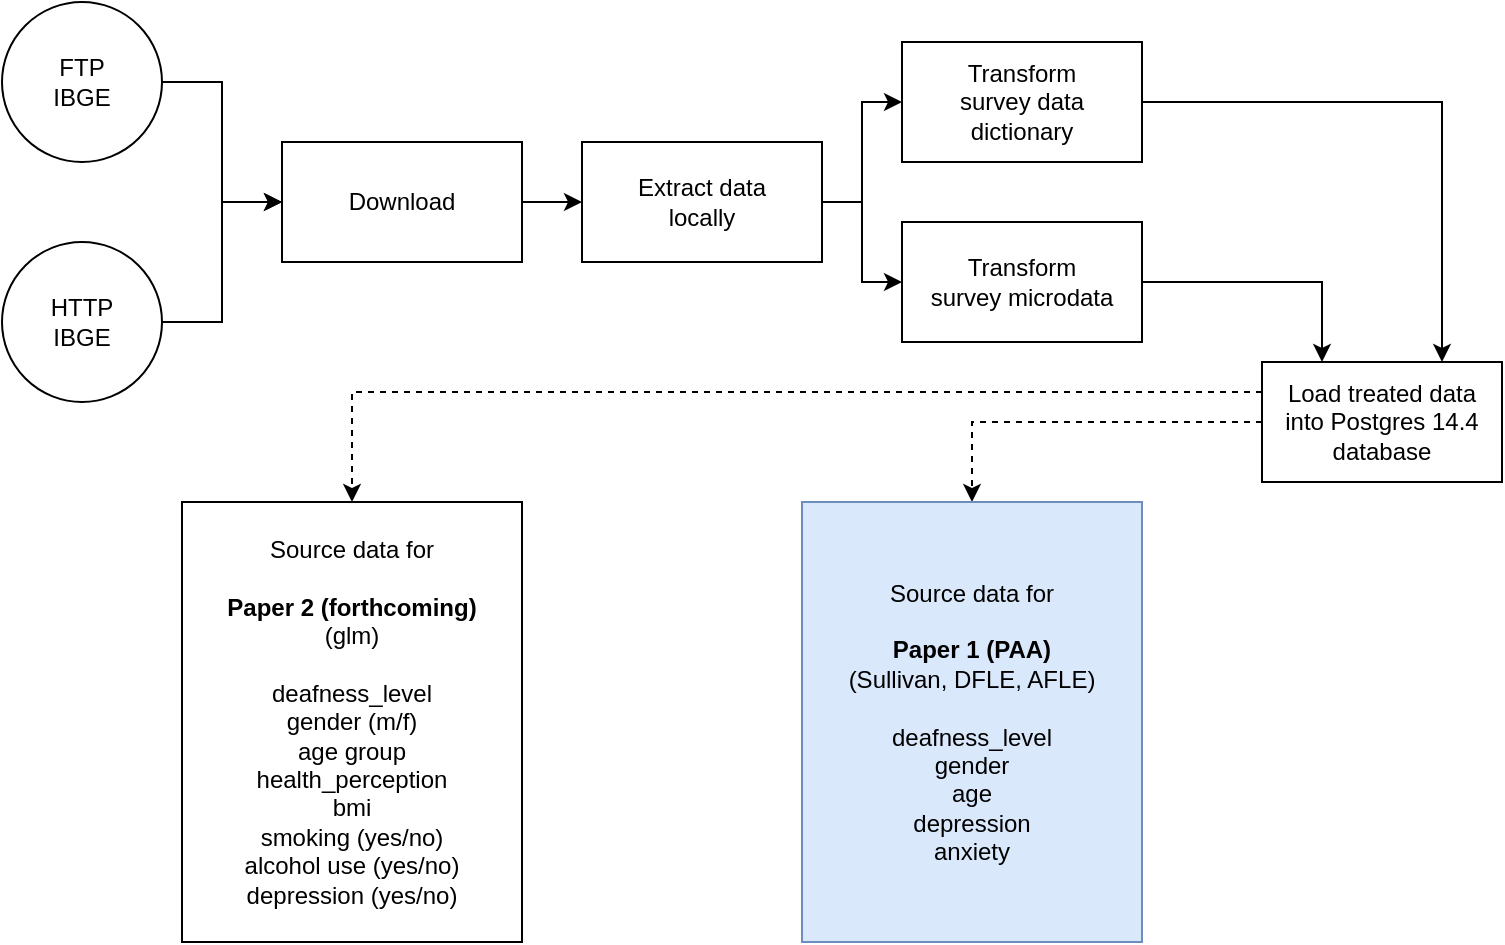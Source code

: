 <mxfile version="20.2.7" type="device"><diagram id="WTyrsw3XqqWzjkoi7Vx5" name="Page-1"><mxGraphModel dx="1086" dy="479" grid="1" gridSize="10" guides="1" tooltips="1" connect="1" arrows="1" fold="1" page="1" pageScale="1" pageWidth="827" pageHeight="500" math="0" shadow="0"><root><mxCell id="0"/><mxCell id="1" parent="0"/><mxCell id="jarqPy1ageXB0LbuINJh-5" style="edgeStyle=orthogonalEdgeStyle;rounded=0;orthogonalLoop=1;jettySize=auto;html=1;exitX=1;exitY=0.5;exitDx=0;exitDy=0;entryX=0;entryY=0.5;entryDx=0;entryDy=0;" parent="1" source="jarqPy1ageXB0LbuINJh-1" target="jarqPy1ageXB0LbuINJh-3" edge="1"><mxGeometry relative="1" as="geometry"/></mxCell><mxCell id="jarqPy1ageXB0LbuINJh-1" value="FTP&lt;br&gt;IBGE" style="ellipse;whiteSpace=wrap;html=1;aspect=fixed;" parent="1" vertex="1"><mxGeometry x="60" y="10" width="80" height="80" as="geometry"/></mxCell><mxCell id="jarqPy1ageXB0LbuINJh-7" style="edgeStyle=orthogonalEdgeStyle;rounded=0;orthogonalLoop=1;jettySize=auto;html=1;exitX=1;exitY=0.5;exitDx=0;exitDy=0;entryX=0;entryY=0.5;entryDx=0;entryDy=0;" parent="1" source="jarqPy1ageXB0LbuINJh-2" target="jarqPy1ageXB0LbuINJh-3" edge="1"><mxGeometry relative="1" as="geometry"/></mxCell><mxCell id="jarqPy1ageXB0LbuINJh-2" value="HTTP&lt;br&gt;IBGE" style="ellipse;whiteSpace=wrap;html=1;aspect=fixed;" parent="1" vertex="1"><mxGeometry x="60" y="130" width="80" height="80" as="geometry"/></mxCell><mxCell id="jarqPy1ageXB0LbuINJh-8" style="edgeStyle=orthogonalEdgeStyle;rounded=0;orthogonalLoop=1;jettySize=auto;html=1;exitX=1;exitY=0.5;exitDx=0;exitDy=0;entryX=0;entryY=0.5;entryDx=0;entryDy=0;" parent="1" source="jarqPy1ageXB0LbuINJh-3" target="jarqPy1ageXB0LbuINJh-4" edge="1"><mxGeometry relative="1" as="geometry"/></mxCell><mxCell id="jarqPy1ageXB0LbuINJh-3" value="Download" style="rounded=0;whiteSpace=wrap;html=1;" parent="1" vertex="1"><mxGeometry x="200" y="80" width="120" height="60" as="geometry"/></mxCell><mxCell id="jarqPy1ageXB0LbuINJh-11" style="edgeStyle=orthogonalEdgeStyle;rounded=0;orthogonalLoop=1;jettySize=auto;html=1;exitX=1;exitY=0.5;exitDx=0;exitDy=0;entryX=0;entryY=0.5;entryDx=0;entryDy=0;" parent="1" source="jarqPy1ageXB0LbuINJh-4" target="jarqPy1ageXB0LbuINJh-9" edge="1"><mxGeometry relative="1" as="geometry"/></mxCell><mxCell id="jarqPy1ageXB0LbuINJh-12" style="edgeStyle=orthogonalEdgeStyle;rounded=0;orthogonalLoop=1;jettySize=auto;html=1;exitX=1;exitY=0.5;exitDx=0;exitDy=0;entryX=0;entryY=0.5;entryDx=0;entryDy=0;" parent="1" source="jarqPy1ageXB0LbuINJh-4" target="jarqPy1ageXB0LbuINJh-10" edge="1"><mxGeometry relative="1" as="geometry"/></mxCell><mxCell id="jarqPy1ageXB0LbuINJh-4" value="Extract data&lt;br&gt;locally" style="rounded=0;whiteSpace=wrap;html=1;" parent="1" vertex="1"><mxGeometry x="350" y="80" width="120" height="60" as="geometry"/></mxCell><mxCell id="jarqPy1ageXB0LbuINJh-17" style="edgeStyle=orthogonalEdgeStyle;rounded=0;orthogonalLoop=1;jettySize=auto;html=1;exitX=1;exitY=0.5;exitDx=0;exitDy=0;entryX=0.75;entryY=0;entryDx=0;entryDy=0;" parent="1" source="jarqPy1ageXB0LbuINJh-9" target="jarqPy1ageXB0LbuINJh-13" edge="1"><mxGeometry relative="1" as="geometry"/></mxCell><mxCell id="jarqPy1ageXB0LbuINJh-9" value="Transform&lt;br&gt;survey data &lt;br&gt;dictionary" style="rounded=0;whiteSpace=wrap;html=1;" parent="1" vertex="1"><mxGeometry x="510" y="30" width="120" height="60" as="geometry"/></mxCell><mxCell id="jarqPy1ageXB0LbuINJh-16" style="edgeStyle=orthogonalEdgeStyle;rounded=0;orthogonalLoop=1;jettySize=auto;html=1;exitX=1;exitY=0.5;exitDx=0;exitDy=0;entryX=0.25;entryY=0;entryDx=0;entryDy=0;" parent="1" source="jarqPy1ageXB0LbuINJh-10" target="jarqPy1ageXB0LbuINJh-13" edge="1"><mxGeometry relative="1" as="geometry"/></mxCell><mxCell id="jarqPy1ageXB0LbuINJh-10" value="Transform&lt;br&gt;survey microdata" style="rounded=0;whiteSpace=wrap;html=1;" parent="1" vertex="1"><mxGeometry x="510" y="120" width="120" height="60" as="geometry"/></mxCell><mxCell id="jarqPy1ageXB0LbuINJh-20" style="edgeStyle=orthogonalEdgeStyle;rounded=0;orthogonalLoop=1;jettySize=auto;html=1;exitX=0;exitY=0.25;exitDx=0;exitDy=0;entryX=0.5;entryY=0;entryDx=0;entryDy=0;strokeColor=default;dashed=1;" parent="1" source="jarqPy1ageXB0LbuINJh-13" target="jarqPy1ageXB0LbuINJh-19" edge="1"><mxGeometry relative="1" as="geometry"/></mxCell><mxCell id="jarqPy1ageXB0LbuINJh-21" style="edgeStyle=orthogonalEdgeStyle;rounded=0;orthogonalLoop=1;jettySize=auto;html=1;exitX=0;exitY=0.5;exitDx=0;exitDy=0;entryX=0.5;entryY=0;entryDx=0;entryDy=0;dashed=1;" parent="1" source="jarqPy1ageXB0LbuINJh-13" target="jarqPy1ageXB0LbuINJh-18" edge="1"><mxGeometry relative="1" as="geometry"/></mxCell><mxCell id="jarqPy1ageXB0LbuINJh-13" value="Load treated data &lt;br&gt;into Postgres 14.4&lt;br&gt;database" style="rounded=0;whiteSpace=wrap;html=1;" parent="1" vertex="1"><mxGeometry x="690" y="190" width="120" height="60" as="geometry"/></mxCell><mxCell id="jarqPy1ageXB0LbuINJh-18" value="Source data for &lt;br&gt;&lt;br&gt;&lt;b&gt;Paper 1 (PAA)&lt;/b&gt;&lt;br&gt;(Sullivan,&amp;nbsp;DFLE, AFLE)&lt;br&gt;&lt;br&gt;deafness_level&lt;br&gt;gender&lt;br&gt;age&lt;br&gt;depression&lt;br&gt;anxiety" style="rounded=0;whiteSpace=wrap;html=1;fillColor=#dae8fc;strokeColor=#6c8ebf;" parent="1" vertex="1"><mxGeometry x="460" y="260" width="170" height="220" as="geometry"/></mxCell><mxCell id="jarqPy1ageXB0LbuINJh-19" value="Source data for &lt;br&gt;&lt;br&gt;&lt;b&gt;Paper 2 (forthcoming)&lt;/b&gt;&lt;br&gt;(glm)&lt;br&gt;&lt;br&gt;deafness_level&lt;br&gt;gender (m/f)&lt;br&gt;age group&lt;br&gt;health_perception&lt;br&gt;bmi&lt;br&gt;smoking (yes/no)&lt;br&gt;alcohol use (yes/no)&lt;br&gt;depression (yes/no)" style="rounded=0;whiteSpace=wrap;html=1;" parent="1" vertex="1"><mxGeometry x="150" y="260" width="170" height="220" as="geometry"/></mxCell></root></mxGraphModel></diagram></mxfile>
